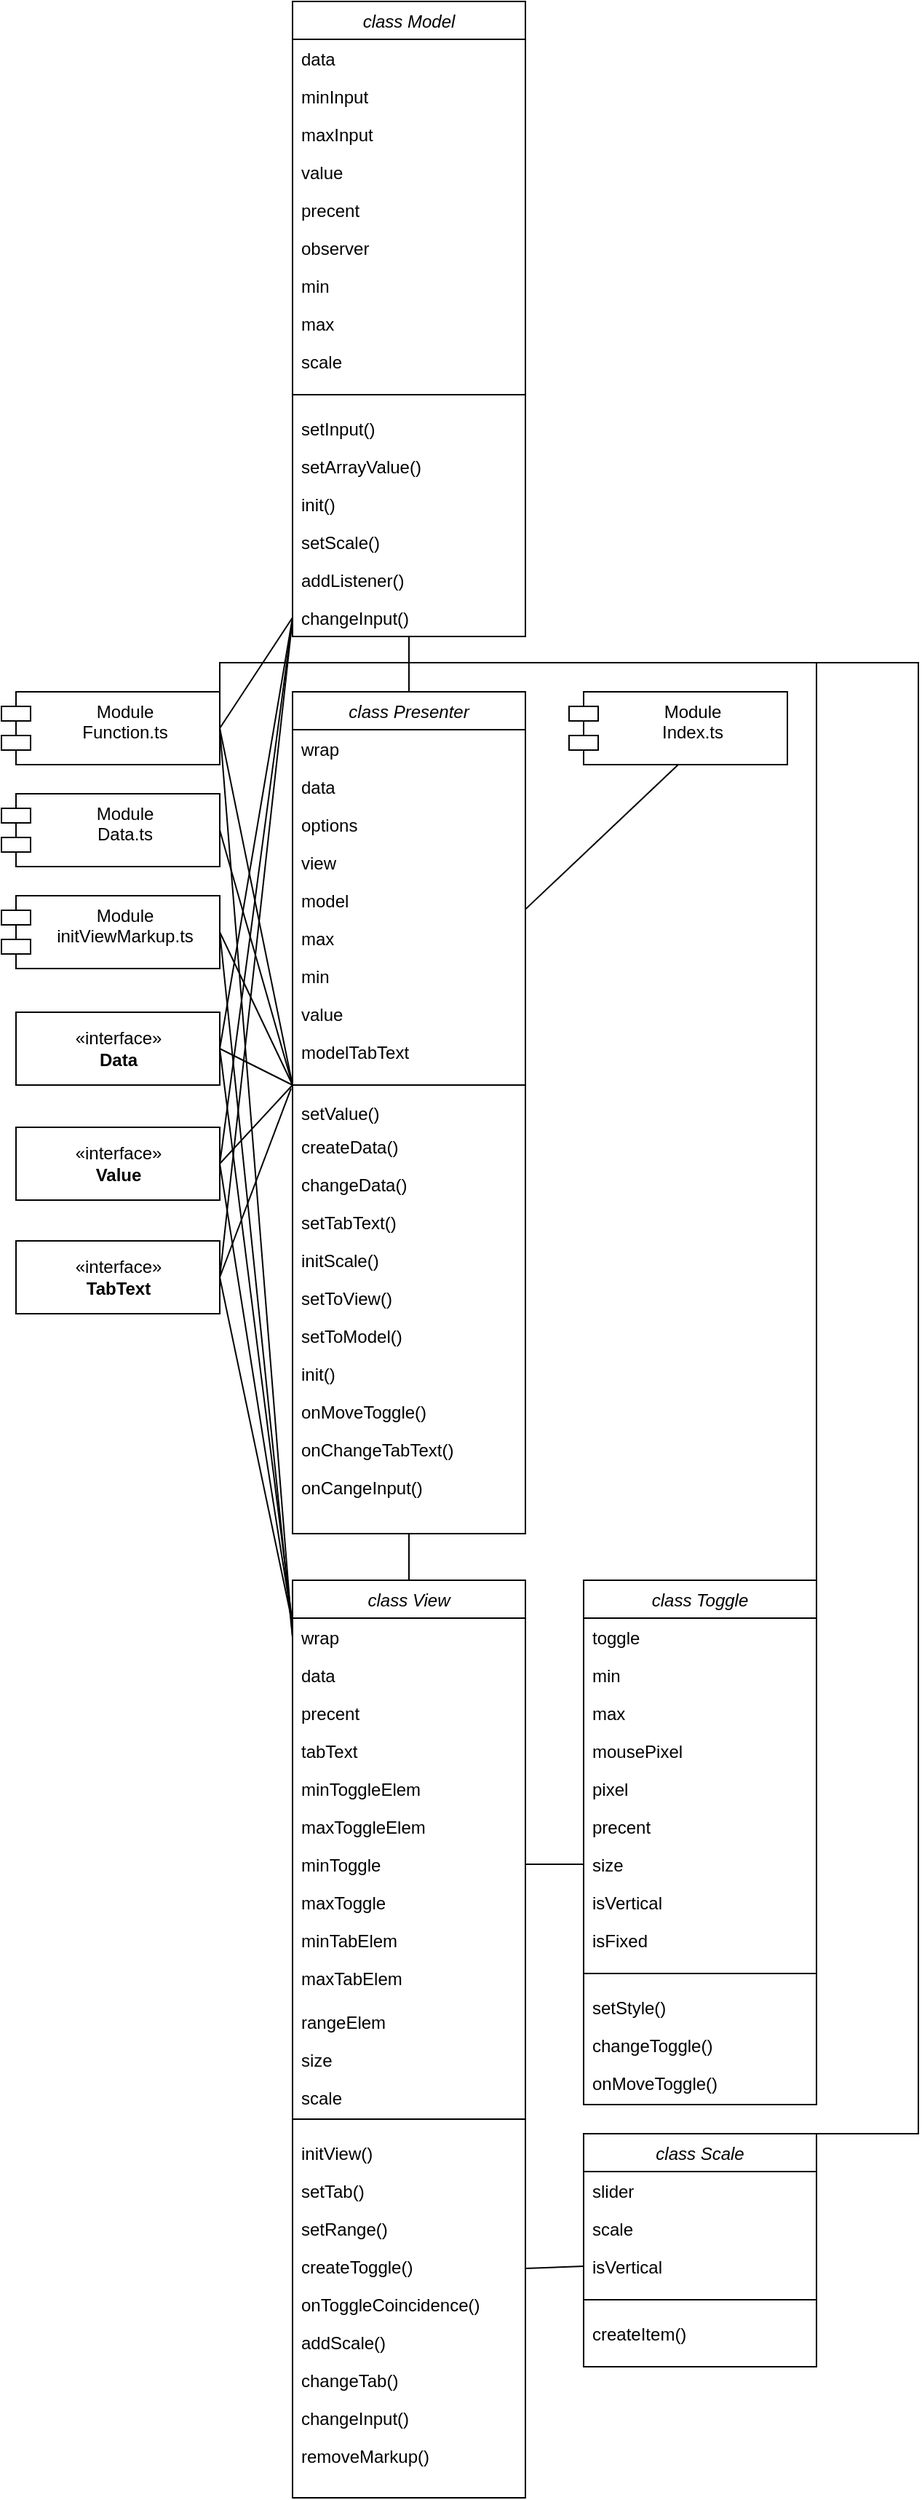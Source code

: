 <mxfile version="12.8.2" type="device"><diagram id="C5RBs43oDa-KdzZeNtuy" name="Page-1"><mxGraphModel dx="805" dy="1650" grid="1" gridSize="10" guides="1" tooltips="1" connect="1" arrows="1" fold="1" page="1" pageScale="1" pageWidth="827" pageHeight="1169" math="0" shadow="0"><root><mxCell id="WIyWlLk6GJQsqaUBKTNV-0"/><mxCell id="WIyWlLk6GJQsqaUBKTNV-1" parent="WIyWlLk6GJQsqaUBKTNV-0"/><mxCell id="91z3dn075WTROaLu-lTW-79" value="" style="edgeStyle=none;rounded=0;orthogonalLoop=1;jettySize=auto;html=1;" edge="1" parent="WIyWlLk6GJQsqaUBKTNV-1" source="zkfFHV4jXpPFQw0GAbJ--0" target="91z3dn075WTROaLu-lTW-38"><mxGeometry relative="1" as="geometry"/></mxCell><mxCell id="91z3dn075WTROaLu-lTW-107" style="edgeStyle=none;rounded=0;orthogonalLoop=1;jettySize=auto;html=1;exitX=0.5;exitY=0;exitDx=0;exitDy=0;entryX=0.5;entryY=1;entryDx=0;entryDy=0;endArrow=none;endFill=0;" edge="1" parent="WIyWlLk6GJQsqaUBKTNV-1" source="zkfFHV4jXpPFQw0GAbJ--0" target="91z3dn075WTROaLu-lTW-95"><mxGeometry relative="1" as="geometry"/></mxCell><mxCell id="zkfFHV4jXpPFQw0GAbJ--0" value="class Presenter" style="swimlane;fontStyle=2;align=center;verticalAlign=top;childLayout=stackLayout;horizontal=1;startSize=26;horizontalStack=0;resizeParent=1;resizeLast=0;collapsible=1;marginBottom=0;rounded=0;shadow=0;strokeWidth=1;" parent="WIyWlLk6GJQsqaUBKTNV-1" vertex="1"><mxGeometry x="220" y="-150" width="160" height="578" as="geometry"><mxRectangle x="220" y="-150" width="160" height="26" as="alternateBounds"/></mxGeometry></mxCell><mxCell id="zkfFHV4jXpPFQw0GAbJ--1" value="wrap" style="text;align=left;verticalAlign=top;spacingLeft=4;spacingRight=4;overflow=hidden;rotatable=0;points=[[0,0.5],[1,0.5]];portConstraint=eastwest;" parent="zkfFHV4jXpPFQw0GAbJ--0" vertex="1"><mxGeometry y="26" width="160" height="26" as="geometry"/></mxCell><mxCell id="zkfFHV4jXpPFQw0GAbJ--2" value="data" style="text;align=left;verticalAlign=top;spacingLeft=4;spacingRight=4;overflow=hidden;rotatable=0;points=[[0,0.5],[1,0.5]];portConstraint=eastwest;rounded=0;shadow=0;html=0;" parent="zkfFHV4jXpPFQw0GAbJ--0" vertex="1"><mxGeometry y="52" width="160" height="26" as="geometry"/></mxCell><mxCell id="zkfFHV4jXpPFQw0GAbJ--3" value="options" style="text;align=left;verticalAlign=top;spacingLeft=4;spacingRight=4;overflow=hidden;rotatable=0;points=[[0,0.5],[1,0.5]];portConstraint=eastwest;rounded=0;shadow=0;html=0;" parent="zkfFHV4jXpPFQw0GAbJ--0" vertex="1"><mxGeometry y="78" width="160" height="26" as="geometry"/></mxCell><mxCell id="91z3dn075WTROaLu-lTW-3" value="view" style="text;strokeColor=none;fillColor=none;align=left;verticalAlign=top;spacingLeft=4;spacingRight=4;overflow=hidden;rotatable=0;points=[[0,0.5],[1,0.5]];portConstraint=eastwest;" vertex="1" parent="zkfFHV4jXpPFQw0GAbJ--0"><mxGeometry y="104" width="160" height="26" as="geometry"/></mxCell><mxCell id="91z3dn075WTROaLu-lTW-1" value="model" style="text;strokeColor=none;fillColor=none;align=left;verticalAlign=top;spacingLeft=4;spacingRight=4;overflow=hidden;rotatable=0;points=[[0,0.5],[1,0.5]];portConstraint=eastwest;" vertex="1" parent="zkfFHV4jXpPFQw0GAbJ--0"><mxGeometry y="130" width="160" height="26" as="geometry"/></mxCell><mxCell id="91z3dn075WTROaLu-lTW-2" value="max" style="text;strokeColor=none;fillColor=none;align=left;verticalAlign=top;spacingLeft=4;spacingRight=4;overflow=hidden;rotatable=0;points=[[0,0.5],[1,0.5]];portConstraint=eastwest;" vertex="1" parent="zkfFHV4jXpPFQw0GAbJ--0"><mxGeometry y="156" width="160" height="26" as="geometry"/></mxCell><mxCell id="91z3dn075WTROaLu-lTW-7" value="min" style="text;strokeColor=none;fillColor=none;align=left;verticalAlign=top;spacingLeft=4;spacingRight=4;overflow=hidden;rotatable=0;points=[[0,0.5],[1,0.5]];portConstraint=eastwest;" vertex="1" parent="zkfFHV4jXpPFQw0GAbJ--0"><mxGeometry y="182" width="160" height="26" as="geometry"/></mxCell><mxCell id="91z3dn075WTROaLu-lTW-6" value="value" style="text;strokeColor=none;fillColor=none;align=left;verticalAlign=top;spacingLeft=4;spacingRight=4;overflow=hidden;rotatable=0;points=[[0,0.5],[1,0.5]];portConstraint=eastwest;" vertex="1" parent="zkfFHV4jXpPFQw0GAbJ--0"><mxGeometry y="208" width="160" height="26" as="geometry"/></mxCell><mxCell id="91z3dn075WTROaLu-lTW-10" value="modelTabText" style="text;strokeColor=none;fillColor=none;align=left;verticalAlign=top;spacingLeft=4;spacingRight=4;overflow=hidden;rotatable=0;points=[[0,0.5],[1,0.5]];portConstraint=eastwest;" vertex="1" parent="zkfFHV4jXpPFQw0GAbJ--0"><mxGeometry y="234" width="160" height="26" as="geometry"/></mxCell><mxCell id="91z3dn075WTROaLu-lTW-16" value="" style="shape=crossbar;whiteSpace=wrap;html=1;rounded=1;" vertex="1" parent="zkfFHV4jXpPFQw0GAbJ--0"><mxGeometry y="260" width="160" height="20" as="geometry"/></mxCell><mxCell id="91z3dn075WTROaLu-lTW-18" value="setValue()" style="text;strokeColor=none;fillColor=none;align=left;verticalAlign=top;spacingLeft=4;spacingRight=4;overflow=hidden;rotatable=0;points=[[0,0.5],[1,0.5]];portConstraint=eastwest;" vertex="1" parent="WIyWlLk6GJQsqaUBKTNV-1"><mxGeometry x="220" y="126" width="100" height="26" as="geometry"/></mxCell><mxCell id="91z3dn075WTROaLu-lTW-19" value="createData()" style="text;strokeColor=none;fillColor=none;align=left;verticalAlign=top;spacingLeft=4;spacingRight=4;overflow=hidden;rotatable=0;points=[[0,0.5],[1,0.5]];portConstraint=eastwest;" vertex="1" parent="WIyWlLk6GJQsqaUBKTNV-1"><mxGeometry x="220" y="149" width="100" height="26" as="geometry"/></mxCell><mxCell id="91z3dn075WTROaLu-lTW-20" value="changeData()" style="text;strokeColor=none;fillColor=none;align=left;verticalAlign=top;spacingLeft=4;spacingRight=4;overflow=hidden;rotatable=0;points=[[0,0.5],[1,0.5]];portConstraint=eastwest;" vertex="1" parent="WIyWlLk6GJQsqaUBKTNV-1"><mxGeometry x="220" y="175" width="100" height="26" as="geometry"/></mxCell><mxCell id="91z3dn075WTROaLu-lTW-21" value="setTabText()" style="text;strokeColor=none;fillColor=none;align=left;verticalAlign=top;spacingLeft=4;spacingRight=4;overflow=hidden;rotatable=0;points=[[0,0.5],[1,0.5]];portConstraint=eastwest;" vertex="1" parent="WIyWlLk6GJQsqaUBKTNV-1"><mxGeometry x="220" y="201" width="100" height="26" as="geometry"/></mxCell><mxCell id="91z3dn075WTROaLu-lTW-22" value="initScale()" style="text;strokeColor=none;fillColor=none;align=left;verticalAlign=top;spacingLeft=4;spacingRight=4;overflow=hidden;rotatable=0;points=[[0,0.5],[1,0.5]];portConstraint=eastwest;" vertex="1" parent="WIyWlLk6GJQsqaUBKTNV-1"><mxGeometry x="220" y="227" width="100" height="26" as="geometry"/></mxCell><mxCell id="91z3dn075WTROaLu-lTW-25" value="setToView()" style="text;strokeColor=none;fillColor=none;align=left;verticalAlign=top;spacingLeft=4;spacingRight=4;overflow=hidden;rotatable=0;points=[[0,0.5],[1,0.5]];portConstraint=eastwest;" vertex="1" parent="WIyWlLk6GJQsqaUBKTNV-1"><mxGeometry x="220" y="253" width="100" height="26" as="geometry"/></mxCell><mxCell id="91z3dn075WTROaLu-lTW-26" value="setToModel()" style="text;strokeColor=none;fillColor=none;align=left;verticalAlign=top;spacingLeft=4;spacingRight=4;overflow=hidden;rotatable=0;points=[[0,0.5],[1,0.5]];portConstraint=eastwest;" vertex="1" parent="WIyWlLk6GJQsqaUBKTNV-1"><mxGeometry x="220" y="279" width="100" height="26" as="geometry"/></mxCell><mxCell id="91z3dn075WTROaLu-lTW-27" value="init()" style="text;strokeColor=none;fillColor=none;align=left;verticalAlign=top;spacingLeft=4;spacingRight=4;overflow=hidden;rotatable=0;points=[[0,0.5],[1,0.5]];portConstraint=eastwest;" vertex="1" parent="WIyWlLk6GJQsqaUBKTNV-1"><mxGeometry x="220" y="305" width="100" height="26" as="geometry"/></mxCell><mxCell id="91z3dn075WTROaLu-lTW-28" value="onMoveToggle()" style="text;strokeColor=none;fillColor=none;align=left;verticalAlign=top;spacingLeft=4;spacingRight=4;overflow=hidden;rotatable=0;points=[[0,0.5],[1,0.5]];portConstraint=eastwest;" vertex="1" parent="WIyWlLk6GJQsqaUBKTNV-1"><mxGeometry x="220" y="331" width="100" height="26" as="geometry"/></mxCell><mxCell id="91z3dn075WTROaLu-lTW-29" value="onChangeTabText()" style="text;strokeColor=none;fillColor=none;align=left;verticalAlign=top;spacingLeft=4;spacingRight=4;overflow=hidden;rotatable=0;points=[[0,0.5],[1,0.5]];portConstraint=eastwest;" vertex="1" parent="WIyWlLk6GJQsqaUBKTNV-1"><mxGeometry x="220" y="357" width="130" height="26" as="geometry"/></mxCell><mxCell id="91z3dn075WTROaLu-lTW-34" value="onCangeInput()" style="text;strokeColor=none;fillColor=none;align=left;verticalAlign=top;spacingLeft=4;spacingRight=4;overflow=hidden;rotatable=0;points=[[0,0.5],[1,0.5]];portConstraint=eastwest;" vertex="1" parent="WIyWlLk6GJQsqaUBKTNV-1"><mxGeometry x="220" y="383" width="100" height="26" as="geometry"/></mxCell><mxCell id="91z3dn075WTROaLu-lTW-37" value="class View" style="swimlane;fontStyle=2;align=center;verticalAlign=top;childLayout=stackLayout;horizontal=1;startSize=26;horizontalStack=0;resizeParent=1;resizeLast=0;collapsible=1;marginBottom=0;rounded=0;shadow=0;strokeWidth=1;" vertex="1" parent="WIyWlLk6GJQsqaUBKTNV-1"><mxGeometry x="220" y="460" width="160" height="630" as="geometry"><mxRectangle x="220" y="460" width="160" height="26" as="alternateBounds"/></mxGeometry></mxCell><mxCell id="91z3dn075WTROaLu-lTW-38" value="wrap" style="text;align=left;verticalAlign=top;spacingLeft=4;spacingRight=4;overflow=hidden;rotatable=0;points=[[0,0.5],[1,0.5]];portConstraint=eastwest;" vertex="1" parent="91z3dn075WTROaLu-lTW-37"><mxGeometry y="26" width="160" height="26" as="geometry"/></mxCell><mxCell id="91z3dn075WTROaLu-lTW-39" value="data" style="text;align=left;verticalAlign=top;spacingLeft=4;spacingRight=4;overflow=hidden;rotatable=0;points=[[0,0.5],[1,0.5]];portConstraint=eastwest;rounded=0;shadow=0;html=0;" vertex="1" parent="91z3dn075WTROaLu-lTW-37"><mxGeometry y="52" width="160" height="26" as="geometry"/></mxCell><mxCell id="91z3dn075WTROaLu-lTW-40" value="precent" style="text;align=left;verticalAlign=top;spacingLeft=4;spacingRight=4;overflow=hidden;rotatable=0;points=[[0,0.5],[1,0.5]];portConstraint=eastwest;rounded=0;shadow=0;html=0;" vertex="1" parent="91z3dn075WTROaLu-lTW-37"><mxGeometry y="78" width="160" height="26" as="geometry"/></mxCell><mxCell id="91z3dn075WTROaLu-lTW-41" value="tabText" style="text;strokeColor=none;fillColor=none;align=left;verticalAlign=top;spacingLeft=4;spacingRight=4;overflow=hidden;rotatable=0;points=[[0,0.5],[1,0.5]];portConstraint=eastwest;" vertex="1" parent="91z3dn075WTROaLu-lTW-37"><mxGeometry y="104" width="160" height="26" as="geometry"/></mxCell><mxCell id="91z3dn075WTROaLu-lTW-42" value="minToggleElem" style="text;strokeColor=none;fillColor=none;align=left;verticalAlign=top;spacingLeft=4;spacingRight=4;overflow=hidden;rotatable=0;points=[[0,0.5],[1,0.5]];portConstraint=eastwest;" vertex="1" parent="91z3dn075WTROaLu-lTW-37"><mxGeometry y="130" width="160" height="26" as="geometry"/></mxCell><mxCell id="91z3dn075WTROaLu-lTW-43" value="maxToggleElem" style="text;strokeColor=none;fillColor=none;align=left;verticalAlign=top;spacingLeft=4;spacingRight=4;overflow=hidden;rotatable=0;points=[[0,0.5],[1,0.5]];portConstraint=eastwest;" vertex="1" parent="91z3dn075WTROaLu-lTW-37"><mxGeometry y="156" width="160" height="26" as="geometry"/></mxCell><mxCell id="91z3dn075WTROaLu-lTW-44" value="minToggle" style="text;strokeColor=none;fillColor=none;align=left;verticalAlign=top;spacingLeft=4;spacingRight=4;overflow=hidden;rotatable=0;points=[[0,0.5],[1,0.5]];portConstraint=eastwest;" vertex="1" parent="91z3dn075WTROaLu-lTW-37"><mxGeometry y="182" width="160" height="26" as="geometry"/></mxCell><mxCell id="91z3dn075WTROaLu-lTW-45" value="maxToggle" style="text;strokeColor=none;fillColor=none;align=left;verticalAlign=top;spacingLeft=4;spacingRight=4;overflow=hidden;rotatable=0;points=[[0,0.5],[1,0.5]];portConstraint=eastwest;" vertex="1" parent="91z3dn075WTROaLu-lTW-37"><mxGeometry y="208" width="160" height="26" as="geometry"/></mxCell><mxCell id="91z3dn075WTROaLu-lTW-46" value="minTabElem" style="text;strokeColor=none;fillColor=none;align=left;verticalAlign=top;spacingLeft=4;spacingRight=4;overflow=hidden;rotatable=0;points=[[0,0.5],[1,0.5]];portConstraint=eastwest;" vertex="1" parent="91z3dn075WTROaLu-lTW-37"><mxGeometry y="234" width="160" height="26" as="geometry"/></mxCell><mxCell id="91z3dn075WTROaLu-lTW-57" value="maxTabElem" style="text;strokeColor=none;fillColor=none;align=left;verticalAlign=top;spacingLeft=4;spacingRight=4;overflow=hidden;rotatable=0;points=[[0,0.5],[1,0.5]];portConstraint=eastwest;" vertex="1" parent="WIyWlLk6GJQsqaUBKTNV-1"><mxGeometry x="220" y="720" width="100" height="26" as="geometry"/></mxCell><mxCell id="91z3dn075WTROaLu-lTW-58" value="rangeElem" style="text;strokeColor=none;fillColor=none;align=left;verticalAlign=top;spacingLeft=4;spacingRight=4;overflow=hidden;rotatable=0;points=[[0,0.5],[1,0.5]];portConstraint=eastwest;" vertex="1" parent="WIyWlLk6GJQsqaUBKTNV-1"><mxGeometry x="220" y="750" width="100" height="26" as="geometry"/></mxCell><mxCell id="91z3dn075WTROaLu-lTW-59" value="size" style="text;strokeColor=none;fillColor=none;align=left;verticalAlign=top;spacingLeft=4;spacingRight=4;overflow=hidden;rotatable=0;points=[[0,0.5],[1,0.5]];portConstraint=eastwest;" vertex="1" parent="WIyWlLk6GJQsqaUBKTNV-1"><mxGeometry x="220" y="776" width="100" height="26" as="geometry"/></mxCell><mxCell id="91z3dn075WTROaLu-lTW-68" value="scale" style="text;strokeColor=none;fillColor=none;align=left;verticalAlign=top;spacingLeft=4;spacingRight=4;overflow=hidden;rotatable=0;points=[[0,0.5],[1,0.5]];portConstraint=eastwest;" vertex="1" parent="WIyWlLk6GJQsqaUBKTNV-1"><mxGeometry x="220" y="802" width="100" height="26" as="geometry"/></mxCell><mxCell id="91z3dn075WTROaLu-lTW-80" value="" style="shape=crossbar;whiteSpace=wrap;html=1;rounded=1;" vertex="1" parent="WIyWlLk6GJQsqaUBKTNV-1"><mxGeometry x="220" y="820" width="160" height="20" as="geometry"/></mxCell><mxCell id="91z3dn075WTROaLu-lTW-81" value="initView()" style="text;strokeColor=none;fillColor=none;align=left;verticalAlign=top;spacingLeft=4;spacingRight=4;overflow=hidden;rotatable=0;points=[[0,0.5],[1,0.5]];portConstraint=eastwest;" vertex="1" parent="WIyWlLk6GJQsqaUBKTNV-1"><mxGeometry x="220" y="840" width="100" height="26" as="geometry"/></mxCell><mxCell id="91z3dn075WTROaLu-lTW-82" value="setTab()" style="text;strokeColor=none;fillColor=none;align=left;verticalAlign=top;spacingLeft=4;spacingRight=4;overflow=hidden;rotatable=0;points=[[0,0.5],[1,0.5]];portConstraint=eastwest;" vertex="1" parent="WIyWlLk6GJQsqaUBKTNV-1"><mxGeometry x="220" y="866" width="100" height="26" as="geometry"/></mxCell><mxCell id="91z3dn075WTROaLu-lTW-83" value="setRange()" style="text;strokeColor=none;fillColor=none;align=left;verticalAlign=top;spacingLeft=4;spacingRight=4;overflow=hidden;rotatable=0;points=[[0,0.5],[1,0.5]];portConstraint=eastwest;" vertex="1" parent="WIyWlLk6GJQsqaUBKTNV-1"><mxGeometry x="220" y="892" width="100" height="26" as="geometry"/></mxCell><mxCell id="91z3dn075WTROaLu-lTW-84" value="createToggle()" style="text;strokeColor=none;fillColor=none;align=left;verticalAlign=top;spacingLeft=4;spacingRight=4;overflow=hidden;rotatable=0;points=[[0,0.5],[1,0.5]];portConstraint=eastwest;" vertex="1" parent="WIyWlLk6GJQsqaUBKTNV-1"><mxGeometry x="220" y="918" width="100" height="26" as="geometry"/></mxCell><mxCell id="91z3dn075WTROaLu-lTW-85" value="onToggleCoincidence()" style="text;strokeColor=none;fillColor=none;align=left;verticalAlign=top;spacingLeft=4;spacingRight=4;overflow=hidden;rotatable=0;points=[[0,0.5],[1,0.5]];portConstraint=eastwest;" vertex="1" parent="WIyWlLk6GJQsqaUBKTNV-1"><mxGeometry x="220" y="944" width="150" height="26" as="geometry"/></mxCell><mxCell id="91z3dn075WTROaLu-lTW-86" value="addScale()" style="text;strokeColor=none;fillColor=none;align=left;verticalAlign=top;spacingLeft=4;spacingRight=4;overflow=hidden;rotatable=0;points=[[0,0.5],[1,0.5]];portConstraint=eastwest;" vertex="1" parent="WIyWlLk6GJQsqaUBKTNV-1"><mxGeometry x="220" y="970" width="100" height="26" as="geometry"/></mxCell><mxCell id="91z3dn075WTROaLu-lTW-90" value="changeTab()" style="text;strokeColor=none;fillColor=none;align=left;verticalAlign=top;spacingLeft=4;spacingRight=4;overflow=hidden;rotatable=0;points=[[0,0.5],[1,0.5]];portConstraint=eastwest;" vertex="1" parent="WIyWlLk6GJQsqaUBKTNV-1"><mxGeometry x="220" y="996" width="100" height="26" as="geometry"/></mxCell><mxCell id="91z3dn075WTROaLu-lTW-91" value="changeInput()" style="text;strokeColor=none;fillColor=none;align=left;verticalAlign=top;spacingLeft=4;spacingRight=4;overflow=hidden;rotatable=0;points=[[0,0.5],[1,0.5]];portConstraint=eastwest;" vertex="1" parent="WIyWlLk6GJQsqaUBKTNV-1"><mxGeometry x="220" y="1022" width="100" height="26" as="geometry"/></mxCell><mxCell id="91z3dn075WTROaLu-lTW-92" value="removeMarkup()" style="text;strokeColor=none;fillColor=none;align=left;verticalAlign=top;spacingLeft=4;spacingRight=4;overflow=hidden;rotatable=0;points=[[0,0.5],[1,0.5]];portConstraint=eastwest;" vertex="1" parent="WIyWlLk6GJQsqaUBKTNV-1"><mxGeometry x="220" y="1048" width="100" height="26" as="geometry"/></mxCell><mxCell id="91z3dn075WTROaLu-lTW-95" value="class Model" style="swimlane;fontStyle=2;align=center;verticalAlign=top;childLayout=stackLayout;horizontal=1;startSize=26;horizontalStack=0;resizeParent=1;resizeLast=0;collapsible=1;marginBottom=0;rounded=0;shadow=0;strokeWidth=1;" vertex="1" parent="WIyWlLk6GJQsqaUBKTNV-1"><mxGeometry x="220" y="-624" width="160" height="436" as="geometry"><mxRectangle x="220" y="-150" width="160" height="26" as="alternateBounds"/></mxGeometry></mxCell><mxCell id="91z3dn075WTROaLu-lTW-96" value="data" style="text;align=left;verticalAlign=top;spacingLeft=4;spacingRight=4;overflow=hidden;rotatable=0;points=[[0,0.5],[1,0.5]];portConstraint=eastwest;" vertex="1" parent="91z3dn075WTROaLu-lTW-95"><mxGeometry y="26" width="160" height="26" as="geometry"/></mxCell><mxCell id="91z3dn075WTROaLu-lTW-97" value="minInput" style="text;align=left;verticalAlign=top;spacingLeft=4;spacingRight=4;overflow=hidden;rotatable=0;points=[[0,0.5],[1,0.5]];portConstraint=eastwest;rounded=0;shadow=0;html=0;" vertex="1" parent="91z3dn075WTROaLu-lTW-95"><mxGeometry y="52" width="160" height="26" as="geometry"/></mxCell><mxCell id="91z3dn075WTROaLu-lTW-98" value="maxInput" style="text;align=left;verticalAlign=top;spacingLeft=4;spacingRight=4;overflow=hidden;rotatable=0;points=[[0,0.5],[1,0.5]];portConstraint=eastwest;rounded=0;shadow=0;html=0;" vertex="1" parent="91z3dn075WTROaLu-lTW-95"><mxGeometry y="78" width="160" height="26" as="geometry"/></mxCell><mxCell id="91z3dn075WTROaLu-lTW-99" value="value" style="text;strokeColor=none;fillColor=none;align=left;verticalAlign=top;spacingLeft=4;spacingRight=4;overflow=hidden;rotatable=0;points=[[0,0.5],[1,0.5]];portConstraint=eastwest;" vertex="1" parent="91z3dn075WTROaLu-lTW-95"><mxGeometry y="104" width="160" height="26" as="geometry"/></mxCell><mxCell id="91z3dn075WTROaLu-lTW-100" value="precent" style="text;strokeColor=none;fillColor=none;align=left;verticalAlign=top;spacingLeft=4;spacingRight=4;overflow=hidden;rotatable=0;points=[[0,0.5],[1,0.5]];portConstraint=eastwest;" vertex="1" parent="91z3dn075WTROaLu-lTW-95"><mxGeometry y="130" width="160" height="26" as="geometry"/></mxCell><mxCell id="91z3dn075WTROaLu-lTW-101" value="observer" style="text;strokeColor=none;fillColor=none;align=left;verticalAlign=top;spacingLeft=4;spacingRight=4;overflow=hidden;rotatable=0;points=[[0,0.5],[1,0.5]];portConstraint=eastwest;" vertex="1" parent="91z3dn075WTROaLu-lTW-95"><mxGeometry y="156" width="160" height="26" as="geometry"/></mxCell><mxCell id="91z3dn075WTROaLu-lTW-102" value="min" style="text;strokeColor=none;fillColor=none;align=left;verticalAlign=top;spacingLeft=4;spacingRight=4;overflow=hidden;rotatable=0;points=[[0,0.5],[1,0.5]];portConstraint=eastwest;" vertex="1" parent="91z3dn075WTROaLu-lTW-95"><mxGeometry y="182" width="160" height="26" as="geometry"/></mxCell><mxCell id="91z3dn075WTROaLu-lTW-103" value="max" style="text;strokeColor=none;fillColor=none;align=left;verticalAlign=top;spacingLeft=4;spacingRight=4;overflow=hidden;rotatable=0;points=[[0,0.5],[1,0.5]];portConstraint=eastwest;" vertex="1" parent="91z3dn075WTROaLu-lTW-95"><mxGeometry y="208" width="160" height="26" as="geometry"/></mxCell><mxCell id="91z3dn075WTROaLu-lTW-104" value="scale" style="text;strokeColor=none;fillColor=none;align=left;verticalAlign=top;spacingLeft=4;spacingRight=4;overflow=hidden;rotatable=0;points=[[0,0.5],[1,0.5]];portConstraint=eastwest;" vertex="1" parent="91z3dn075WTROaLu-lTW-95"><mxGeometry y="234" width="160" height="26" as="geometry"/></mxCell><mxCell id="91z3dn075WTROaLu-lTW-105" value="" style="shape=crossbar;whiteSpace=wrap;html=1;rounded=1;" vertex="1" parent="91z3dn075WTROaLu-lTW-95"><mxGeometry y="260" width="160" height="20" as="geometry"/></mxCell><mxCell id="91z3dn075WTROaLu-lTW-120" value="setInput()" style="text;strokeColor=none;fillColor=none;align=left;verticalAlign=top;spacingLeft=4;spacingRight=4;overflow=hidden;rotatable=0;points=[[0,0.5],[1,0.5]];portConstraint=eastwest;" vertex="1" parent="91z3dn075WTROaLu-lTW-95"><mxGeometry y="280" width="160" height="26" as="geometry"/></mxCell><mxCell id="91z3dn075WTROaLu-lTW-121" value="setArrayValue()" style="text;strokeColor=none;fillColor=none;align=left;verticalAlign=top;spacingLeft=4;spacingRight=4;overflow=hidden;rotatable=0;points=[[0,0.5],[1,0.5]];portConstraint=eastwest;" vertex="1" parent="91z3dn075WTROaLu-lTW-95"><mxGeometry y="306" width="160" height="26" as="geometry"/></mxCell><mxCell id="91z3dn075WTROaLu-lTW-122" value="init()" style="text;strokeColor=none;fillColor=none;align=left;verticalAlign=top;spacingLeft=4;spacingRight=4;overflow=hidden;rotatable=0;points=[[0,0.5],[1,0.5]];portConstraint=eastwest;" vertex="1" parent="91z3dn075WTROaLu-lTW-95"><mxGeometry y="332" width="160" height="26" as="geometry"/></mxCell><mxCell id="91z3dn075WTROaLu-lTW-123" value="setScale()" style="text;strokeColor=none;fillColor=none;align=left;verticalAlign=top;spacingLeft=4;spacingRight=4;overflow=hidden;rotatable=0;points=[[0,0.5],[1,0.5]];portConstraint=eastwest;" vertex="1" parent="91z3dn075WTROaLu-lTW-95"><mxGeometry y="358" width="160" height="26" as="geometry"/></mxCell><mxCell id="91z3dn075WTROaLu-lTW-124" value="addListener()" style="text;strokeColor=none;fillColor=none;align=left;verticalAlign=top;spacingLeft=4;spacingRight=4;overflow=hidden;rotatable=0;points=[[0,0.5],[1,0.5]];portConstraint=eastwest;" vertex="1" parent="91z3dn075WTROaLu-lTW-95"><mxGeometry y="384" width="160" height="26" as="geometry"/></mxCell><mxCell id="91z3dn075WTROaLu-lTW-125" value="changeInput()" style="text;strokeColor=none;fillColor=none;align=left;verticalAlign=top;spacingLeft=4;spacingRight=4;overflow=hidden;rotatable=0;points=[[0,0.5],[1,0.5]];portConstraint=eastwest;" vertex="1" parent="91z3dn075WTROaLu-lTW-95"><mxGeometry y="410" width="160" height="26" as="geometry"/></mxCell><mxCell id="91z3dn075WTROaLu-lTW-136" value="class Toggle" style="swimlane;fontStyle=2;align=center;verticalAlign=top;childLayout=stackLayout;horizontal=1;startSize=26;horizontalStack=0;resizeParent=1;resizeLast=0;collapsible=1;marginBottom=0;rounded=0;shadow=0;strokeWidth=1;" vertex="1" parent="WIyWlLk6GJQsqaUBKTNV-1"><mxGeometry x="420" y="460" width="160" height="360" as="geometry"><mxRectangle x="420" y="460" width="160" height="26" as="alternateBounds"/></mxGeometry></mxCell><mxCell id="91z3dn075WTROaLu-lTW-137" value="toggle" style="text;align=left;verticalAlign=top;spacingLeft=4;spacingRight=4;overflow=hidden;rotatable=0;points=[[0,0.5],[1,0.5]];portConstraint=eastwest;" vertex="1" parent="91z3dn075WTROaLu-lTW-136"><mxGeometry y="26" width="160" height="26" as="geometry"/></mxCell><mxCell id="91z3dn075WTROaLu-lTW-138" value="min" style="text;align=left;verticalAlign=top;spacingLeft=4;spacingRight=4;overflow=hidden;rotatable=0;points=[[0,0.5],[1,0.5]];portConstraint=eastwest;rounded=0;shadow=0;html=0;" vertex="1" parent="91z3dn075WTROaLu-lTW-136"><mxGeometry y="52" width="160" height="26" as="geometry"/></mxCell><mxCell id="91z3dn075WTROaLu-lTW-139" value="max" style="text;align=left;verticalAlign=top;spacingLeft=4;spacingRight=4;overflow=hidden;rotatable=0;points=[[0,0.5],[1,0.5]];portConstraint=eastwest;rounded=0;shadow=0;html=0;" vertex="1" parent="91z3dn075WTROaLu-lTW-136"><mxGeometry y="78" width="160" height="26" as="geometry"/></mxCell><mxCell id="91z3dn075WTROaLu-lTW-140" value="mousePixel" style="text;strokeColor=none;fillColor=none;align=left;verticalAlign=top;spacingLeft=4;spacingRight=4;overflow=hidden;rotatable=0;points=[[0,0.5],[1,0.5]];portConstraint=eastwest;" vertex="1" parent="91z3dn075WTROaLu-lTW-136"><mxGeometry y="104" width="160" height="26" as="geometry"/></mxCell><mxCell id="91z3dn075WTROaLu-lTW-141" value="pixel" style="text;strokeColor=none;fillColor=none;align=left;verticalAlign=top;spacingLeft=4;spacingRight=4;overflow=hidden;rotatable=0;points=[[0,0.5],[1,0.5]];portConstraint=eastwest;" vertex="1" parent="91z3dn075WTROaLu-lTW-136"><mxGeometry y="130" width="160" height="26" as="geometry"/></mxCell><mxCell id="91z3dn075WTROaLu-lTW-142" value="precent" style="text;strokeColor=none;fillColor=none;align=left;verticalAlign=top;spacingLeft=4;spacingRight=4;overflow=hidden;rotatable=0;points=[[0,0.5],[1,0.5]];portConstraint=eastwest;" vertex="1" parent="91z3dn075WTROaLu-lTW-136"><mxGeometry y="156" width="160" height="26" as="geometry"/></mxCell><mxCell id="91z3dn075WTROaLu-lTW-143" value="size" style="text;strokeColor=none;fillColor=none;align=left;verticalAlign=top;spacingLeft=4;spacingRight=4;overflow=hidden;rotatable=0;points=[[0,0.5],[1,0.5]];portConstraint=eastwest;" vertex="1" parent="91z3dn075WTROaLu-lTW-136"><mxGeometry y="182" width="160" height="26" as="geometry"/></mxCell><mxCell id="91z3dn075WTROaLu-lTW-144" value="isVertical" style="text;strokeColor=none;fillColor=none;align=left;verticalAlign=top;spacingLeft=4;spacingRight=4;overflow=hidden;rotatable=0;points=[[0,0.5],[1,0.5]];portConstraint=eastwest;" vertex="1" parent="91z3dn075WTROaLu-lTW-136"><mxGeometry y="208" width="160" height="26" as="geometry"/></mxCell><mxCell id="91z3dn075WTROaLu-lTW-145" value="isFixed" style="text;strokeColor=none;fillColor=none;align=left;verticalAlign=top;spacingLeft=4;spacingRight=4;overflow=hidden;rotatable=0;points=[[0,0.5],[1,0.5]];portConstraint=eastwest;" vertex="1" parent="91z3dn075WTROaLu-lTW-136"><mxGeometry y="234" width="160" height="26" as="geometry"/></mxCell><mxCell id="91z3dn075WTROaLu-lTW-153" value="" style="shape=crossbar;whiteSpace=wrap;html=1;rounded=1;" vertex="1" parent="91z3dn075WTROaLu-lTW-136"><mxGeometry y="260" width="160" height="20" as="geometry"/></mxCell><mxCell id="91z3dn075WTROaLu-lTW-155" value="setStyle()" style="text;strokeColor=none;fillColor=none;align=left;verticalAlign=top;spacingLeft=4;spacingRight=4;overflow=hidden;rotatable=0;points=[[0,0.5],[1,0.5]];portConstraint=eastwest;" vertex="1" parent="WIyWlLk6GJQsqaUBKTNV-1"><mxGeometry x="420" y="740" width="100" height="26" as="geometry"/></mxCell><mxCell id="91z3dn075WTROaLu-lTW-156" value="changeToggle()" style="text;strokeColor=none;fillColor=none;align=left;verticalAlign=top;spacingLeft=4;spacingRight=4;overflow=hidden;rotatable=0;points=[[0,0.5],[1,0.5]];portConstraint=eastwest;" vertex="1" parent="WIyWlLk6GJQsqaUBKTNV-1"><mxGeometry x="420" y="766" width="100" height="26" as="geometry"/></mxCell><mxCell id="91z3dn075WTROaLu-lTW-157" value="onMoveToggle()" style="text;strokeColor=none;fillColor=none;align=left;verticalAlign=top;spacingLeft=4;spacingRight=4;overflow=hidden;rotatable=0;points=[[0,0.5],[1,0.5]];portConstraint=eastwest;" vertex="1" parent="WIyWlLk6GJQsqaUBKTNV-1"><mxGeometry x="420" y="792" width="100" height="26" as="geometry"/></mxCell><mxCell id="91z3dn075WTROaLu-lTW-161" style="edgeStyle=none;rounded=0;orthogonalLoop=1;jettySize=auto;html=1;exitX=0;exitY=0.5;exitDx=0;exitDy=0;entryX=1;entryY=0.5;entryDx=0;entryDy=0;endArrow=none;endFill=0;" edge="1" parent="WIyWlLk6GJQsqaUBKTNV-1" source="91z3dn075WTROaLu-lTW-143" target="91z3dn075WTROaLu-lTW-44"><mxGeometry relative="1" as="geometry"/></mxCell><mxCell id="91z3dn075WTROaLu-lTW-163" value="class Scale" style="swimlane;fontStyle=2;align=center;verticalAlign=top;childLayout=stackLayout;horizontal=1;startSize=26;horizontalStack=0;resizeParent=1;resizeLast=0;collapsible=1;marginBottom=0;rounded=0;shadow=0;strokeWidth=1;" vertex="1" parent="WIyWlLk6GJQsqaUBKTNV-1"><mxGeometry x="420" y="840" width="160" height="160" as="geometry"><mxRectangle x="220" y="-150" width="160" height="26" as="alternateBounds"/></mxGeometry></mxCell><mxCell id="91z3dn075WTROaLu-lTW-164" value="slider" style="text;align=left;verticalAlign=top;spacingLeft=4;spacingRight=4;overflow=hidden;rotatable=0;points=[[0,0.5],[1,0.5]];portConstraint=eastwest;" vertex="1" parent="91z3dn075WTROaLu-lTW-163"><mxGeometry y="26" width="160" height="26" as="geometry"/></mxCell><mxCell id="91z3dn075WTROaLu-lTW-165" value="scale" style="text;align=left;verticalAlign=top;spacingLeft=4;spacingRight=4;overflow=hidden;rotatable=0;points=[[0,0.5],[1,0.5]];portConstraint=eastwest;rounded=0;shadow=0;html=0;" vertex="1" parent="91z3dn075WTROaLu-lTW-163"><mxGeometry y="52" width="160" height="26" as="geometry"/></mxCell><mxCell id="91z3dn075WTROaLu-lTW-166" value="isVertical" style="text;align=left;verticalAlign=top;spacingLeft=4;spacingRight=4;overflow=hidden;rotatable=0;points=[[0,0.5],[1,0.5]];portConstraint=eastwest;rounded=0;shadow=0;html=0;" vertex="1" parent="91z3dn075WTROaLu-lTW-163"><mxGeometry y="78" width="160" height="26" as="geometry"/></mxCell><mxCell id="91z3dn075WTROaLu-lTW-173" value="" style="shape=crossbar;whiteSpace=wrap;html=1;rounded=1;" vertex="1" parent="91z3dn075WTROaLu-lTW-163"><mxGeometry y="104" width="160" height="20" as="geometry"/></mxCell><mxCell id="91z3dn075WTROaLu-lTW-174" value="createItem()" style="text;strokeColor=none;fillColor=none;align=left;verticalAlign=top;spacingLeft=4;spacingRight=4;overflow=hidden;rotatable=0;points=[[0,0.5],[1,0.5]];portConstraint=eastwest;" vertex="1" parent="91z3dn075WTROaLu-lTW-163"><mxGeometry y="124" width="160" height="26" as="geometry"/></mxCell><mxCell id="91z3dn075WTROaLu-lTW-176" style="edgeStyle=none;rounded=0;orthogonalLoop=1;jettySize=auto;html=1;exitX=0;exitY=0.5;exitDx=0;exitDy=0;entryX=1;entryY=0.75;entryDx=0;entryDy=0;endArrow=none;endFill=0;" edge="1" parent="WIyWlLk6GJQsqaUBKTNV-1" source="91z3dn075WTROaLu-lTW-166" target="91z3dn075WTROaLu-lTW-37"><mxGeometry relative="1" as="geometry"/></mxCell><mxCell id="91z3dn075WTROaLu-lTW-196" style="edgeStyle=none;rounded=0;orthogonalLoop=1;jettySize=auto;html=1;exitX=1;exitY=0.5;exitDx=0;exitDy=0;entryX=0;entryY=0.5;entryDx=0;entryDy=0;endArrow=none;endFill=0;" edge="1" parent="WIyWlLk6GJQsqaUBKTNV-1" source="91z3dn075WTROaLu-lTW-179" target="91z3dn075WTROaLu-lTW-125"><mxGeometry relative="1" as="geometry"/></mxCell><mxCell id="91z3dn075WTROaLu-lTW-206" style="edgeStyle=none;rounded=0;orthogonalLoop=1;jettySize=auto;html=1;exitX=1;exitY=0.5;exitDx=0;exitDy=0;entryX=0;entryY=0.5;entryDx=0;entryDy=0;entryPerimeter=0;endArrow=none;endFill=0;" edge="1" parent="WIyWlLk6GJQsqaUBKTNV-1" source="91z3dn075WTROaLu-lTW-179" target="91z3dn075WTROaLu-lTW-16"><mxGeometry relative="1" as="geometry"/></mxCell><mxCell id="91z3dn075WTROaLu-lTW-217" style="edgeStyle=none;rounded=0;orthogonalLoop=1;jettySize=auto;html=1;exitX=1;exitY=0.5;exitDx=0;exitDy=0;entryX=0;entryY=0.5;entryDx=0;entryDy=0;endArrow=none;endFill=0;" edge="1" parent="WIyWlLk6GJQsqaUBKTNV-1" source="91z3dn075WTROaLu-lTW-179" target="91z3dn075WTROaLu-lTW-38"><mxGeometry relative="1" as="geometry"/></mxCell><mxCell id="91z3dn075WTROaLu-lTW-218" style="edgeStyle=orthogonalEdgeStyle;rounded=0;orthogonalLoop=1;jettySize=auto;html=1;exitX=1;exitY=0.5;exitDx=0;exitDy=0;endArrow=none;endFill=0;" edge="1" parent="WIyWlLk6GJQsqaUBKTNV-1" source="91z3dn075WTROaLu-lTW-179" target="91z3dn075WTROaLu-lTW-136"><mxGeometry relative="1" as="geometry"><Array as="points"><mxPoint x="170" y="-170"/><mxPoint x="580" y="-170"/></Array></mxGeometry></mxCell><mxCell id="91z3dn075WTROaLu-lTW-219" style="edgeStyle=orthogonalEdgeStyle;rounded=0;orthogonalLoop=1;jettySize=auto;html=1;exitX=1;exitY=0;exitDx=0;exitDy=0;entryX=1;entryY=0;entryDx=0;entryDy=0;endArrow=none;endFill=0;" edge="1" parent="WIyWlLk6GJQsqaUBKTNV-1" source="91z3dn075WTROaLu-lTW-179" target="91z3dn075WTROaLu-lTW-163"><mxGeometry relative="1" as="geometry"><Array as="points"><mxPoint x="170" y="-170"/><mxPoint x="650" y="-170"/><mxPoint x="650" y="840"/></Array></mxGeometry></mxCell><mxCell id="91z3dn075WTROaLu-lTW-179" value="Module&#10;Function.ts" style="shape=module;align=left;spacingLeft=20;align=center;verticalAlign=top;" vertex="1" parent="WIyWlLk6GJQsqaUBKTNV-1"><mxGeometry x="20" y="-150" width="150" height="50" as="geometry"/></mxCell><mxCell id="91z3dn075WTROaLu-lTW-200" style="edgeStyle=none;rounded=0;orthogonalLoop=1;jettySize=auto;html=1;exitX=1;exitY=0.5;exitDx=0;exitDy=0;endArrow=none;endFill=0;" edge="1" parent="WIyWlLk6GJQsqaUBKTNV-1" source="91z3dn075WTROaLu-lTW-181"><mxGeometry relative="1" as="geometry"><mxPoint x="220" y="-200" as="targetPoint"/></mxGeometry></mxCell><mxCell id="91z3dn075WTROaLu-lTW-204" style="edgeStyle=none;rounded=0;orthogonalLoop=1;jettySize=auto;html=1;exitX=1;exitY=0.5;exitDx=0;exitDy=0;entryX=-0.01;entryY=-0.142;entryDx=0;entryDy=0;entryPerimeter=0;endArrow=none;endFill=0;" edge="1" parent="WIyWlLk6GJQsqaUBKTNV-1" source="91z3dn075WTROaLu-lTW-181" target="91z3dn075WTROaLu-lTW-18"><mxGeometry relative="1" as="geometry"/></mxCell><mxCell id="91z3dn075WTROaLu-lTW-215" style="edgeStyle=none;rounded=0;orthogonalLoop=1;jettySize=auto;html=1;exitX=1;exitY=0.5;exitDx=0;exitDy=0;endArrow=none;endFill=0;" edge="1" parent="WIyWlLk6GJQsqaUBKTNV-1" source="91z3dn075WTROaLu-lTW-181"><mxGeometry relative="1" as="geometry"><mxPoint x="220" y="490" as="targetPoint"/></mxGeometry></mxCell><mxCell id="91z3dn075WTROaLu-lTW-181" value="«interface»&lt;br&gt;&lt;b&gt;TabText&lt;/b&gt;" style="html=1;" vertex="1" parent="WIyWlLk6GJQsqaUBKTNV-1"><mxGeometry x="30" y="227" width="140" height="50" as="geometry"/></mxCell><mxCell id="91z3dn075WTROaLu-lTW-199" style="edgeStyle=none;rounded=0;orthogonalLoop=1;jettySize=auto;html=1;exitX=1;exitY=0.5;exitDx=0;exitDy=0;endArrow=none;endFill=0;" edge="1" parent="WIyWlLk6GJQsqaUBKTNV-1" source="91z3dn075WTROaLu-lTW-182"><mxGeometry relative="1" as="geometry"><mxPoint x="220" y="-200" as="targetPoint"/></mxGeometry></mxCell><mxCell id="91z3dn075WTROaLu-lTW-203" style="edgeStyle=none;rounded=0;orthogonalLoop=1;jettySize=auto;html=1;exitX=1;exitY=0.5;exitDx=0;exitDy=0;endArrow=none;endFill=0;" edge="1" parent="WIyWlLk6GJQsqaUBKTNV-1" source="91z3dn075WTROaLu-lTW-182"><mxGeometry relative="1" as="geometry"><mxPoint x="220" y="120" as="targetPoint"/></mxGeometry></mxCell><mxCell id="91z3dn075WTROaLu-lTW-214" style="edgeStyle=none;rounded=0;orthogonalLoop=1;jettySize=auto;html=1;exitX=1;exitY=0.5;exitDx=0;exitDy=0;endArrow=none;endFill=0;" edge="1" parent="WIyWlLk6GJQsqaUBKTNV-1" source="91z3dn075WTROaLu-lTW-182"><mxGeometry relative="1" as="geometry"><mxPoint x="220" y="490" as="targetPoint"/></mxGeometry></mxCell><mxCell id="91z3dn075WTROaLu-lTW-182" value="«interface»&lt;br&gt;&lt;b&gt;Value&lt;/b&gt;" style="html=1;" vertex="1" parent="WIyWlLk6GJQsqaUBKTNV-1"><mxGeometry x="30" y="149" width="140" height="50" as="geometry"/></mxCell><mxCell id="91z3dn075WTROaLu-lTW-197" style="edgeStyle=none;rounded=0;orthogonalLoop=1;jettySize=auto;html=1;exitX=1;exitY=0.5;exitDx=0;exitDy=0;entryX=0;entryY=0.5;entryDx=0;entryDy=0;endArrow=none;endFill=0;" edge="1" parent="WIyWlLk6GJQsqaUBKTNV-1" source="91z3dn075WTROaLu-lTW-183" target="91z3dn075WTROaLu-lTW-125"><mxGeometry relative="1" as="geometry"/></mxCell><mxCell id="91z3dn075WTROaLu-lTW-202" style="edgeStyle=none;rounded=0;orthogonalLoop=1;jettySize=auto;html=1;exitX=1;exitY=0.5;exitDx=0;exitDy=0;entryX=0;entryY=0.5;entryDx=0;entryDy=0;entryPerimeter=0;endArrow=none;endFill=0;" edge="1" parent="WIyWlLk6GJQsqaUBKTNV-1" source="91z3dn075WTROaLu-lTW-183" target="91z3dn075WTROaLu-lTW-16"><mxGeometry relative="1" as="geometry"/></mxCell><mxCell id="91z3dn075WTROaLu-lTW-213" style="edgeStyle=none;rounded=0;orthogonalLoop=1;jettySize=auto;html=1;exitX=1;exitY=0.5;exitDx=0;exitDy=0;endArrow=none;endFill=0;" edge="1" parent="WIyWlLk6GJQsqaUBKTNV-1" source="91z3dn075WTROaLu-lTW-183"><mxGeometry relative="1" as="geometry"><mxPoint x="220" y="490" as="targetPoint"/></mxGeometry></mxCell><mxCell id="91z3dn075WTROaLu-lTW-183" value="«interface»&lt;br&gt;&lt;b&gt;Data&lt;/b&gt;" style="html=1;" vertex="1" parent="WIyWlLk6GJQsqaUBKTNV-1"><mxGeometry x="30" y="70" width="140" height="50" as="geometry"/></mxCell><mxCell id="91z3dn075WTROaLu-lTW-209" style="edgeStyle=none;rounded=0;orthogonalLoop=1;jettySize=auto;html=1;exitX=1;exitY=0.5;exitDx=0;exitDy=0;entryX=0;entryY=0.5;entryDx=0;entryDy=0;entryPerimeter=0;endArrow=none;endFill=0;" edge="1" parent="WIyWlLk6GJQsqaUBKTNV-1" source="91z3dn075WTROaLu-lTW-189" target="91z3dn075WTROaLu-lTW-16"><mxGeometry relative="1" as="geometry"/></mxCell><mxCell id="91z3dn075WTROaLu-lTW-189" value="Module&#10;Data.ts" style="shape=module;align=left;spacingLeft=20;align=center;verticalAlign=top;" vertex="1" parent="WIyWlLk6GJQsqaUBKTNV-1"><mxGeometry x="20" y="-80" width="150" height="50" as="geometry"/></mxCell><mxCell id="91z3dn075WTROaLu-lTW-195" style="edgeStyle=none;rounded=0;orthogonalLoop=1;jettySize=auto;html=1;exitX=0.5;exitY=1;exitDx=0;exitDy=0;entryX=1.001;entryY=0.738;entryDx=0;entryDy=0;entryPerimeter=0;endArrow=none;endFill=0;" edge="1" parent="WIyWlLk6GJQsqaUBKTNV-1" source="91z3dn075WTROaLu-lTW-190" target="91z3dn075WTROaLu-lTW-1"><mxGeometry relative="1" as="geometry"/></mxCell><mxCell id="91z3dn075WTROaLu-lTW-190" value="Module&#10;Index.ts" style="shape=module;align=left;spacingLeft=20;align=center;verticalAlign=top;" vertex="1" parent="WIyWlLk6GJQsqaUBKTNV-1"><mxGeometry x="410" y="-150" width="150" height="50" as="geometry"/></mxCell><mxCell id="91z3dn075WTROaLu-lTW-207" style="edgeStyle=none;rounded=0;orthogonalLoop=1;jettySize=auto;html=1;exitX=1;exitY=0.5;exitDx=0;exitDy=0;endArrow=none;endFill=0;" edge="1" parent="WIyWlLk6GJQsqaUBKTNV-1" source="91z3dn075WTROaLu-lTW-192"><mxGeometry relative="1" as="geometry"><mxPoint x="220" y="120" as="targetPoint"/></mxGeometry></mxCell><mxCell id="91z3dn075WTROaLu-lTW-211" style="edgeStyle=none;rounded=0;orthogonalLoop=1;jettySize=auto;html=1;exitX=1;exitY=0.5;exitDx=0;exitDy=0;entryX=0;entryY=0.5;entryDx=0;entryDy=0;endArrow=none;endFill=0;" edge="1" parent="WIyWlLk6GJQsqaUBKTNV-1" source="91z3dn075WTROaLu-lTW-192" target="91z3dn075WTROaLu-lTW-38"><mxGeometry relative="1" as="geometry"/></mxCell><mxCell id="91z3dn075WTROaLu-lTW-192" value="Module&#10;initViewMarkup.ts" style="shape=module;align=left;spacingLeft=20;align=center;verticalAlign=top;" vertex="1" parent="WIyWlLk6GJQsqaUBKTNV-1"><mxGeometry x="20" y="-10" width="150" height="50" as="geometry"/></mxCell></root></mxGraphModel></diagram></mxfile>